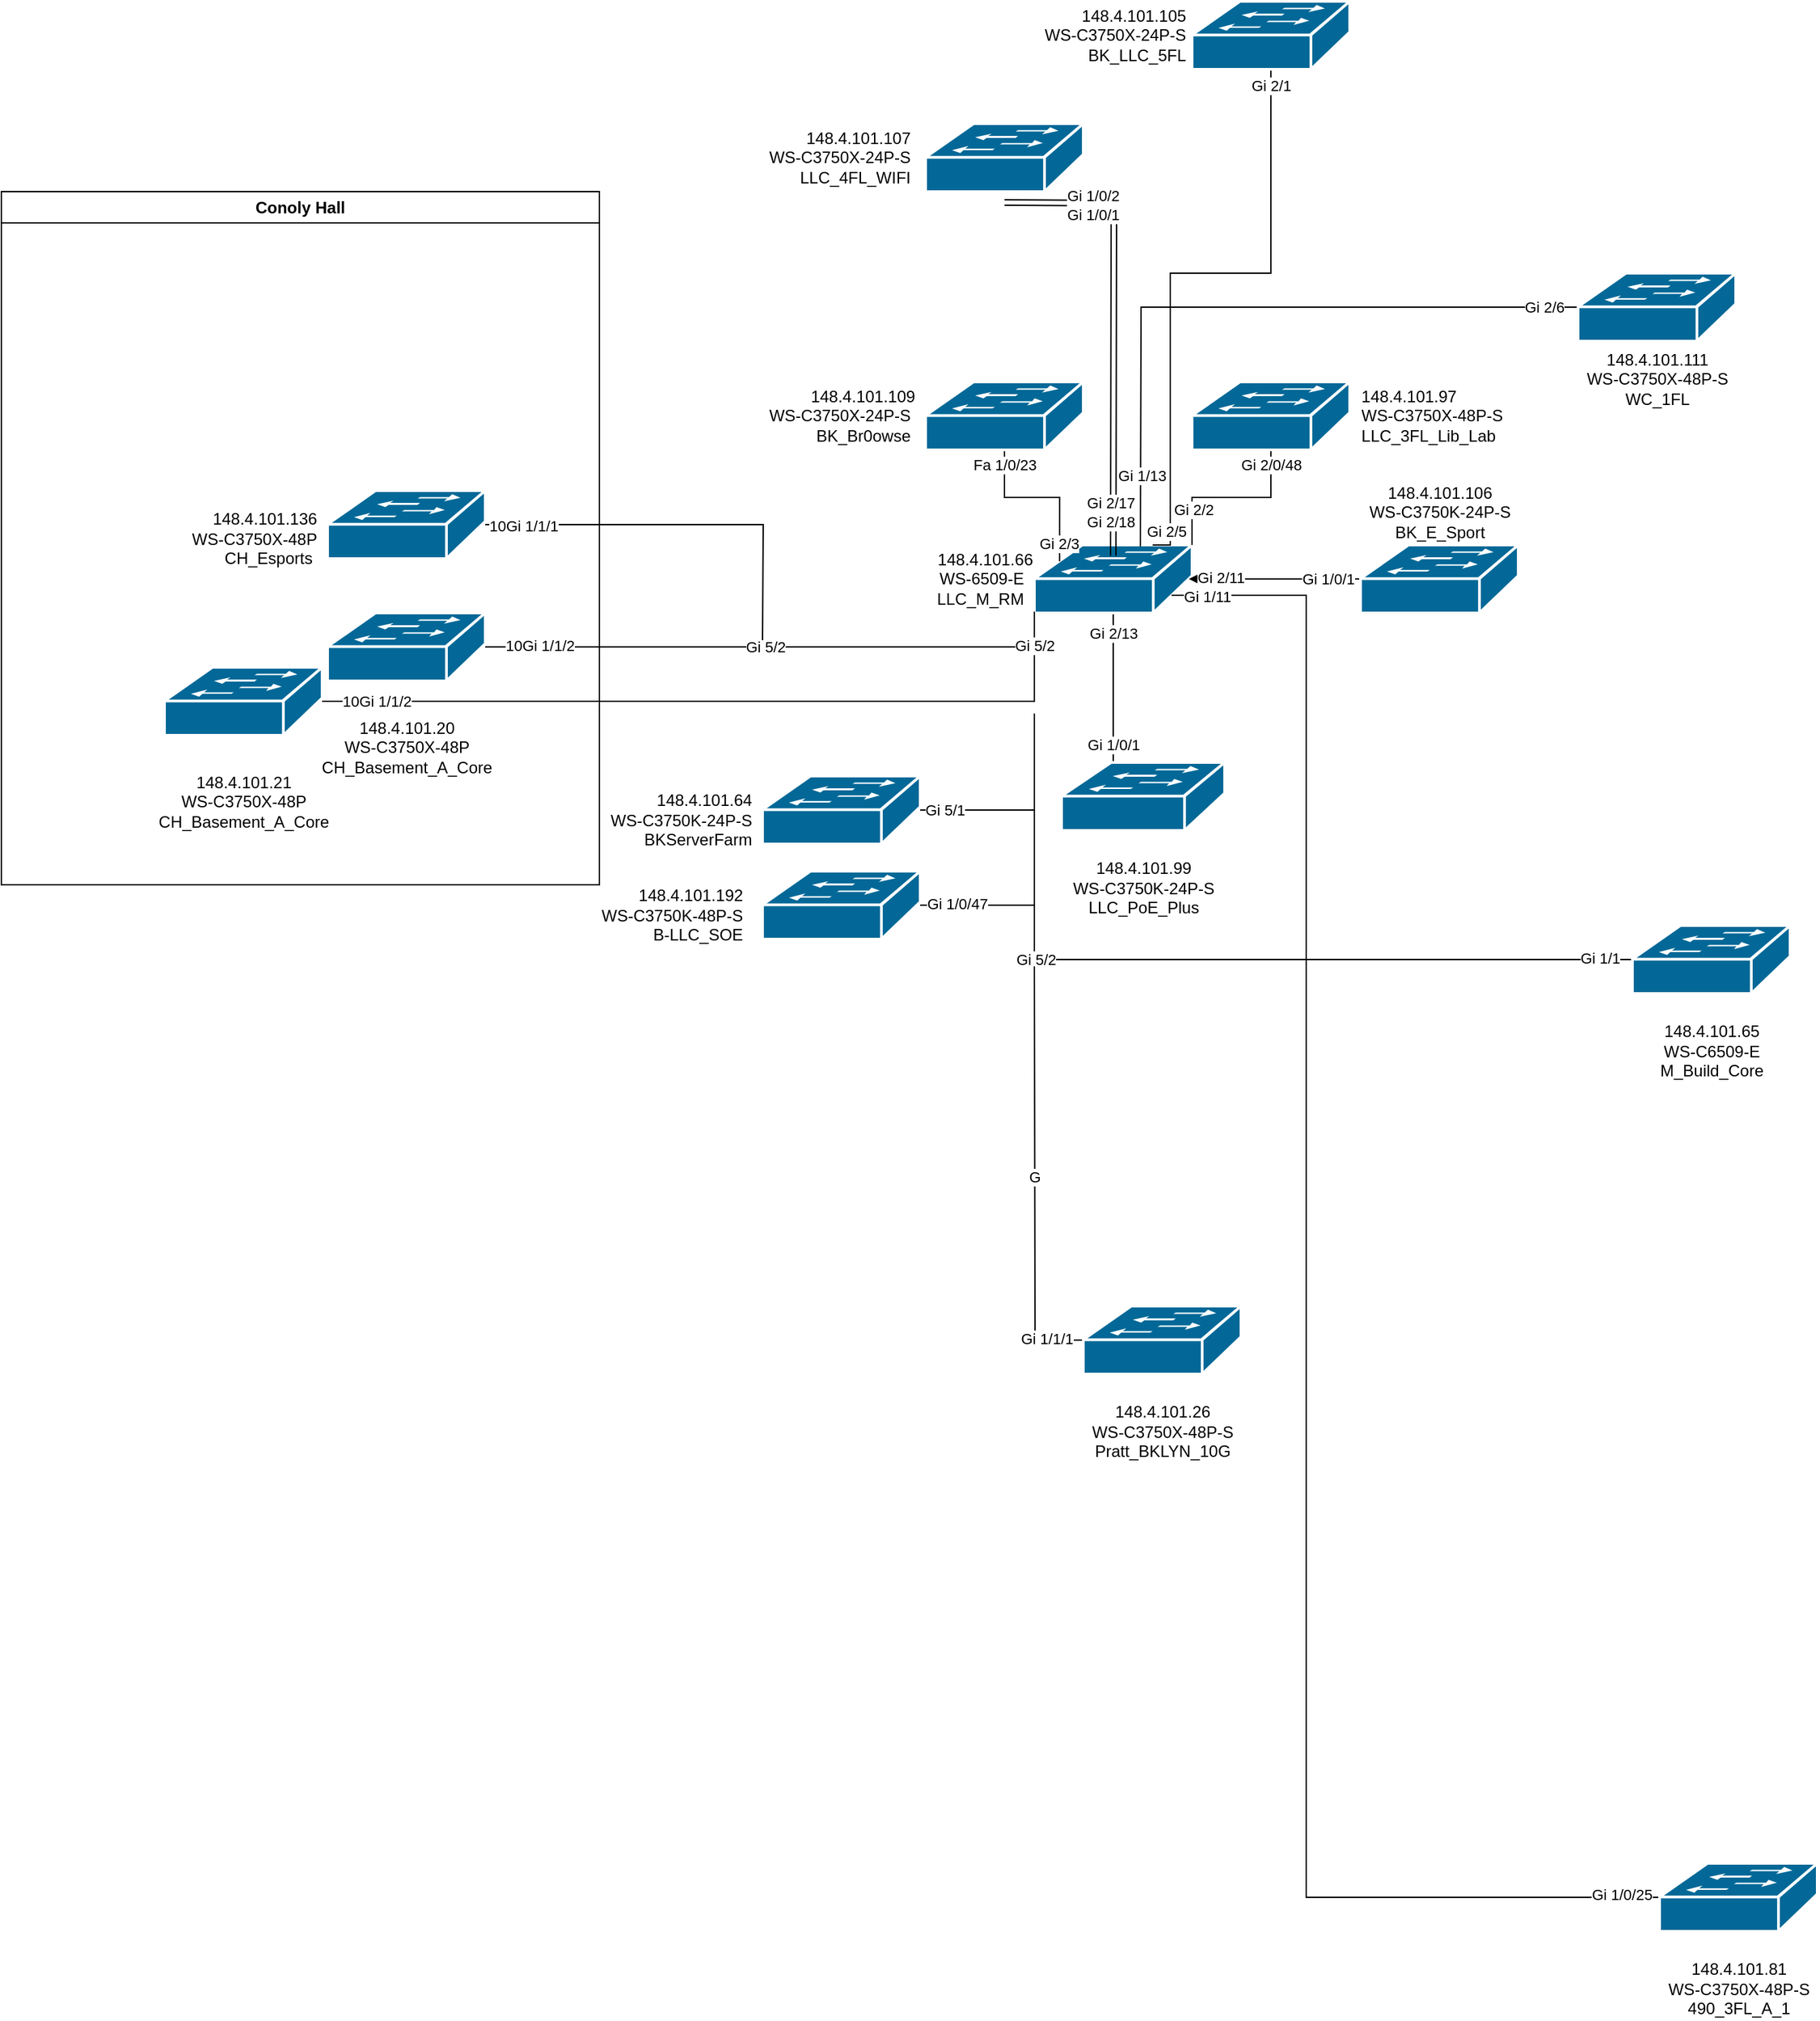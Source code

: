 <mxfile version="20.6.0" type="github">
  <diagram id="_D2GM5yeNmXsg2AjUnIa" name="Page-1">
    <mxGraphModel dx="1487" dy="1554" grid="1" gridSize="10" guides="1" tooltips="1" connect="1" arrows="1" fold="1" page="1" pageScale="1" pageWidth="850" pageHeight="1100" math="0" shadow="0">
      <root>
        <mxCell id="0" />
        <mxCell id="1" parent="0" />
        <mxCell id="6s0p3I9b8KLNKxU6c0i5-51" value="" style="edgeStyle=orthogonalEdgeStyle;rounded=0;orthogonalLoop=1;jettySize=auto;html=1;endArrow=none;endFill=0;" parent="1" source="6s0p3I9b8KLNKxU6c0i5-1" target="6s0p3I9b8KLNKxU6c0i5-2" edge="1">
          <mxGeometry relative="1" as="geometry">
            <Array as="points">
              <mxPoint x="378" y="270" />
              <mxPoint x="378" y="270" />
            </Array>
          </mxGeometry>
        </mxCell>
        <mxCell id="6s0p3I9b8KLNKxU6c0i5-56" value="Gi 1/0/1" style="edgeLabel;html=1;align=center;verticalAlign=middle;resizable=0;points=[];" parent="6s0p3I9b8KLNKxU6c0i5-51" vertex="1" connectable="0">
          <mxGeometry x="-0.752" relative="1" as="geometry">
            <mxPoint as="offset" />
          </mxGeometry>
        </mxCell>
        <mxCell id="6s0p3I9b8KLNKxU6c0i5-57" value="Gi 2/13" style="edgeLabel;html=1;align=center;verticalAlign=middle;resizable=0;points=[];" parent="6s0p3I9b8KLNKxU6c0i5-51" vertex="1" connectable="0">
          <mxGeometry x="0.724" relative="1" as="geometry">
            <mxPoint as="offset" />
          </mxGeometry>
        </mxCell>
        <mxCell id="6s0p3I9b8KLNKxU6c0i5-1" value="&lt;table style=&quot;border-collapse:&lt;br/&gt; collapse;width:124pt&quot; width=&quot;165&quot; cellspacing=&quot;0&quot; cellpadding=&quot;0&quot; border=&quot;0&quot;&gt;&lt;tbody&gt;&lt;tr style=&quot;height:15.75pt&quot; height=&quot;21&quot;&gt;&lt;br/&gt;  &lt;td style=&quot;height:15.75pt;width:124pt&quot; width=&quot;165&quot; class=&quot;xl66&quot; height=&quot;21&quot;&gt;148.4.101.99&lt;br&gt;WS-C3750K-24P-S&lt;br&gt;LLC_PoE_Plus&lt;/td&gt;&lt;/tr&gt;&lt;/tbody&gt;&lt;/table&gt;" style="shape=mxgraph.cisco.switches.workgroup_switch;sketch=0;html=1;pointerEvents=1;dashed=0;fillColor=#036897;strokeColor=#ffffff;strokeWidth=2;verticalLabelPosition=bottom;verticalAlign=top;align=center;outlineConnect=0;" parent="1" vertex="1">
          <mxGeometry x="340" y="310" width="120" height="50" as="geometry" />
        </mxCell>
        <object label="148.4.101.66&lt;br&gt;WS-6509-E&amp;nbsp;&amp;nbsp;&lt;br&gt;LLC_M_RM&amp;nbsp;&amp;nbsp;" id="6s0p3I9b8KLNKxU6c0i5-2">
          <mxCell style="shape=mxgraph.cisco.switches.workgroup_switch;sketch=0;html=1;pointerEvents=1;dashed=0;fillColor=#036897;strokeColor=#ffffff;strokeWidth=2;verticalLabelPosition=middle;verticalAlign=middle;align=right;outlineConnect=0;labelPosition=left;points=[[0,0.5,0,0,0],[0,0.98,0,0,0],[0.16,0.24,0,0,0],[0.25,0,0,0,0],[0.33,0,0,0,0],[0.5,0,0,0,0],[0.5,0.98,0,0,0],[0.67,0,0,0,0],[0.75,0,0,0,0],[0.87,0.74,0,0,0],[0.98,0.5,0,0,0],[1,0,0,0,0]];" parent="1" vertex="1">
            <mxGeometry x="320" y="150" width="116" height="50" as="geometry" />
          </mxCell>
        </object>
        <mxCell id="6s0p3I9b8KLNKxU6c0i5-71" style="edgeStyle=orthogonalEdgeStyle;rounded=0;orthogonalLoop=1;jettySize=auto;html=1;" parent="1" source="6s0p3I9b8KLNKxU6c0i5-24" edge="1">
          <mxGeometry relative="1" as="geometry">
            <mxPoint x="320" y="230" as="targetPoint" />
            <Array as="points">
              <mxPoint x="320" y="225" />
            </Array>
          </mxGeometry>
        </mxCell>
        <mxCell id="6s0p3I9b8KLNKxU6c0i5-72" value="10Gi 1/1/2" style="edgeLabel;html=1;align=center;verticalAlign=middle;resizable=0;points=[];" parent="6s0p3I9b8KLNKxU6c0i5-71" vertex="1" connectable="0">
          <mxGeometry x="-0.875" y="1" relative="1" as="geometry">
            <mxPoint x="14" as="offset" />
          </mxGeometry>
        </mxCell>
        <mxCell id="iD0rY3E5EVlvnI-12X9--8" value="Gi 5/2" style="edgeLabel;html=1;align=center;verticalAlign=middle;resizable=0;points=[];" vertex="1" connectable="0" parent="6s0p3I9b8KLNKxU6c0i5-71">
          <mxGeometry x="0.004" relative="1" as="geometry">
            <mxPoint as="offset" />
          </mxGeometry>
        </mxCell>
        <object label="&lt;table width=&quot;165&quot; cellspacing=&quot;0&quot; cellpadding=&quot;0&quot; border=&quot;0&quot;&gt;&lt;tbody&gt;&lt;tr style=&quot;height:15.75pt&quot; height=&quot;21&quot;&gt;&lt;td style=&quot;height:15.75pt;width:124pt&quot; width=&quot;165&quot; class=&quot;xl66&quot; height=&quot;21&quot;&gt;&lt;/td&gt;&lt;/tr&gt;&lt;/tbody&gt;&lt;/table&gt;148.4.101.20&lt;br&gt;WS-C3750X-48P&lt;br&gt;CH_Basement_A_Core" id="6s0p3I9b8KLNKxU6c0i5-24">
          <mxCell style="shape=mxgraph.cisco.switches.workgroup_switch;sketch=0;html=1;pointerEvents=1;dashed=0;fillColor=#036897;strokeColor=#ffffff;strokeWidth=2;verticalLabelPosition=bottom;verticalAlign=top;align=center;outlineConnect=0;" parent="1" vertex="1">
            <mxGeometry x="-200" y="200" width="116" height="50" as="geometry" />
          </mxCell>
        </object>
        <mxCell id="6s0p3I9b8KLNKxU6c0i5-74" style="edgeStyle=orthogonalEdgeStyle;rounded=0;orthogonalLoop=1;jettySize=auto;html=1;entryX=0.98;entryY=0.5;entryDx=0;entryDy=0;entryPerimeter=0;" parent="1" source="6s0p3I9b8KLNKxU6c0i5-25" target="6s0p3I9b8KLNKxU6c0i5-2" edge="1">
          <mxGeometry relative="1" as="geometry" />
        </mxCell>
        <mxCell id="6s0p3I9b8KLNKxU6c0i5-75" value="Gi 1/0/1" style="edgeLabel;html=1;align=center;verticalAlign=middle;resizable=0;points=[];" parent="6s0p3I9b8KLNKxU6c0i5-74" vertex="1" connectable="0">
          <mxGeometry x="-0.36" relative="1" as="geometry">
            <mxPoint x="16" as="offset" />
          </mxGeometry>
        </mxCell>
        <mxCell id="6s0p3I9b8KLNKxU6c0i5-76" value="Gi 2/11" style="edgeLabel;html=1;align=center;verticalAlign=middle;resizable=0;points=[];" parent="6s0p3I9b8KLNKxU6c0i5-74" vertex="1" connectable="0">
          <mxGeometry x="0.7" y="-1" relative="1" as="geometry">
            <mxPoint x="4" as="offset" />
          </mxGeometry>
        </mxCell>
        <object label="&lt;br&gt;148.4.101.106&lt;br&gt;WS-C3750K-24P-S&lt;br&gt;BK_E_Sport" id="6s0p3I9b8KLNKxU6c0i5-25">
          <mxCell style="shape=mxgraph.cisco.switches.workgroup_switch;sketch=0;html=1;pointerEvents=1;dashed=0;fillColor=#036897;strokeColor=#ffffff;strokeWidth=2;verticalLabelPosition=top;verticalAlign=bottom;align=center;outlineConnect=0;labelPosition=center;" parent="1" vertex="1">
            <mxGeometry x="560" y="150" width="116" height="50" as="geometry" />
          </mxCell>
        </object>
        <mxCell id="6s0p3I9b8KLNKxU6c0i5-59" style="edgeStyle=orthogonalEdgeStyle;rounded=0;orthogonalLoop=1;jettySize=auto;html=1;entryX=0;entryY=0.98;entryDx=0;entryDy=0;entryPerimeter=0;endArrow=none;endFill=0;" parent="1" source="6s0p3I9b8KLNKxU6c0i5-28" target="6s0p3I9b8KLNKxU6c0i5-2" edge="1">
          <mxGeometry relative="1" as="geometry">
            <Array as="points">
              <mxPoint x="320" y="265" />
            </Array>
          </mxGeometry>
        </mxCell>
        <mxCell id="6s0p3I9b8KLNKxU6c0i5-60" value="Gi 5/2" style="edgeLabel;html=1;align=center;verticalAlign=middle;resizable=0;points=[];" parent="6s0p3I9b8KLNKxU6c0i5-59" vertex="1" connectable="0">
          <mxGeometry x="0.915" relative="1" as="geometry">
            <mxPoint as="offset" />
          </mxGeometry>
        </mxCell>
        <mxCell id="6s0p3I9b8KLNKxU6c0i5-61" value="10Gi 1/1/2" style="edgeLabel;html=1;align=center;verticalAlign=middle;resizable=0;points=[];" parent="6s0p3I9b8KLNKxU6c0i5-59" vertex="1" connectable="0">
          <mxGeometry x="-0.89" relative="1" as="geometry">
            <mxPoint x="7" as="offset" />
          </mxGeometry>
        </mxCell>
        <object label="&lt;table width=&quot;165&quot; cellspacing=&quot;0&quot; cellpadding=&quot;0&quot; border=&quot;0&quot;&gt;&lt;tbody&gt;&lt;tr style=&quot;height:15.75pt&quot; height=&quot;21&quot;&gt;&lt;td style=&quot;height:15.75pt;width:124pt&quot; width=&quot;165&quot; class=&quot;xl66&quot; height=&quot;21&quot;&gt;&lt;/td&gt;&lt;/tr&gt;&lt;/tbody&gt;&lt;/table&gt;148.4.101.21&lt;br&gt;WS-C3750X-48P&lt;br&gt;CH_Basement_A_Core" id="6s0p3I9b8KLNKxU6c0i5-28">
          <mxCell style="shape=mxgraph.cisco.switches.workgroup_switch;sketch=0;html=1;pointerEvents=1;dashed=0;fillColor=#036897;strokeColor=#ffffff;strokeWidth=2;verticalLabelPosition=bottom;verticalAlign=top;align=center;outlineConnect=0;" parent="1" vertex="1">
            <mxGeometry x="-320" y="240" width="116" height="50" as="geometry" />
          </mxCell>
        </object>
        <mxCell id="6s0p3I9b8KLNKxU6c0i5-37" style="edgeStyle=orthogonalEdgeStyle;rounded=0;orthogonalLoop=1;jettySize=auto;html=1;entryX=0.5;entryY=0;entryDx=0;entryDy=0;entryPerimeter=0;exitX=0;exitY=0.5;exitDx=0;exitDy=0;exitPerimeter=0;endArrow=none;endFill=0;" parent="1" source="6s0p3I9b8KLNKxU6c0i5-36" edge="1">
          <mxGeometry relative="1" as="geometry">
            <mxPoint x="700" y="-23.966" as="sourcePoint" />
            <mxPoint x="398" y="151" as="targetPoint" />
          </mxGeometry>
        </mxCell>
        <mxCell id="6s0p3I9b8KLNKxU6c0i5-40" value="Gi 2/6" style="edgeLabel;html=1;align=center;verticalAlign=middle;resizable=0;points=[];" parent="6s0p3I9b8KLNKxU6c0i5-37" vertex="1" connectable="0">
          <mxGeometry x="-0.733" relative="1" as="geometry">
            <mxPoint x="41" as="offset" />
          </mxGeometry>
        </mxCell>
        <mxCell id="6s0p3I9b8KLNKxU6c0i5-53" value="Gi 1/13" style="edgeLabel;html=1;align=center;verticalAlign=middle;resizable=0;points=[];" parent="6s0p3I9b8KLNKxU6c0i5-37" vertex="1" connectable="0">
          <mxGeometry x="0.897" relative="1" as="geometry">
            <mxPoint x="1" y="-27" as="offset" />
          </mxGeometry>
        </mxCell>
        <object label="148.4.101.111&lt;br&gt;WS-C3750X-48P-S&lt;br&gt;WC_1FL" id="6s0p3I9b8KLNKxU6c0i5-36">
          <mxCell style="shape=mxgraph.cisco.switches.workgroup_switch;sketch=0;html=1;pointerEvents=1;dashed=0;fillColor=#036897;strokeColor=#ffffff;strokeWidth=2;verticalLabelPosition=bottom;verticalAlign=top;align=center;outlineConnect=0;" parent="1" vertex="1">
            <mxGeometry x="720" y="-50" width="116" height="50" as="geometry" />
          </mxCell>
        </object>
        <mxCell id="iD0rY3E5EVlvnI-12X9--6" style="edgeStyle=orthogonalEdgeStyle;rounded=0;orthogonalLoop=1;jettySize=auto;html=1;endArrow=none;endFill=0;" edge="1" parent="1" source="6s0p3I9b8KLNKxU6c0i5-42">
          <mxGeometry relative="1" as="geometry">
            <mxPoint x="120" y="220" as="targetPoint" />
          </mxGeometry>
        </mxCell>
        <mxCell id="iD0rY3E5EVlvnI-12X9--7" value="10Gi 1/1/1" style="edgeLabel;html=1;align=center;verticalAlign=middle;resizable=0;points=[];" vertex="1" connectable="0" parent="iD0rY3E5EVlvnI-12X9--6">
          <mxGeometry x="-0.654" y="-1" relative="1" as="geometry">
            <mxPoint x="-22" as="offset" />
          </mxGeometry>
        </mxCell>
        <object label="&lt;table width=&quot;165&quot; cellspacing=&quot;0&quot; cellpadding=&quot;0&quot; border=&quot;0&quot;&gt;&lt;tbody&gt;&lt;tr style=&quot;height:15.75pt&quot; height=&quot;21&quot;&gt;&lt;td style=&quot;height:15.75pt;width:124pt&quot; width=&quot;165&quot; class=&quot;xl66&quot; height=&quot;21&quot;&gt;&lt;/td&gt;&lt;/tr&gt;&lt;/tbody&gt;&lt;/table&gt;148.4.101.136&amp;nbsp;&amp;nbsp;&lt;br&gt;WS-C3750X-48P&amp;nbsp;&amp;nbsp;&lt;br&gt;CH_Esports&amp;nbsp; &amp;nbsp;" id="6s0p3I9b8KLNKxU6c0i5-42">
          <mxCell style="shape=mxgraph.cisco.switches.workgroup_switch;sketch=0;html=1;pointerEvents=1;dashed=0;fillColor=#036897;strokeColor=#ffffff;strokeWidth=2;verticalLabelPosition=middle;verticalAlign=middle;align=right;outlineConnect=0;labelPosition=left;" parent="1" vertex="1">
            <mxGeometry x="-200" y="110" width="116" height="50" as="geometry" />
          </mxCell>
        </object>
        <mxCell id="6s0p3I9b8KLNKxU6c0i5-78" value="" style="edgeStyle=orthogonalEdgeStyle;rounded=0;orthogonalLoop=1;jettySize=auto;html=1;shape=link;" parent="1" edge="1">
          <mxGeometry relative="1" as="geometry">
            <mxPoint x="298.034" y="-102.0" as="sourcePoint" />
            <mxPoint x="378.034" y="158.0" as="targetPoint" />
          </mxGeometry>
        </mxCell>
        <mxCell id="6s0p3I9b8KLNKxU6c0i5-79" value="Gi 1/0/2&lt;br&gt;Gi 1/0/1" style="edgeLabel;html=1;align=center;verticalAlign=middle;resizable=0;points=[];" parent="6s0p3I9b8KLNKxU6c0i5-78" vertex="1" connectable="0">
          <mxGeometry x="-0.619" y="-1" relative="1" as="geometry">
            <mxPoint as="offset" />
          </mxGeometry>
        </mxCell>
        <mxCell id="6s0p3I9b8KLNKxU6c0i5-80" value="Gi 2/17&lt;br&gt;Gi 2/18" style="edgeLabel;html=1;align=center;verticalAlign=middle;resizable=0;points=[];" parent="6s0p3I9b8KLNKxU6c0i5-78" vertex="1" connectable="0">
          <mxGeometry x="0.646" y="-1" relative="1" as="geometry">
            <mxPoint x="-1" y="28" as="offset" />
          </mxGeometry>
        </mxCell>
        <object label="&lt;div style=&quot;&quot;&gt;&lt;span data-darkreader-inline-color=&quot;&quot; data-darkreader-inline-bgcolor=&quot;&quot; style=&quot;background-color: initial; color: rgb(0, 0, 0); --darkreader-inline-bgcolor: initial; --darkreader-inline-color:#e8e6e3;&quot;&gt;148.4.101.107&amp;nbsp; &amp;nbsp;&lt;/span&gt;&lt;/div&gt;WS-C3750X-24P-S&amp;nbsp; &amp;nbsp;&lt;br&gt;LLC_4FL_WIFI&amp;nbsp; &amp;nbsp;" id="6s0p3I9b8KLNKxU6c0i5-77">
          <mxCell style="shape=mxgraph.cisco.switches.workgroup_switch;sketch=0;html=1;pointerEvents=1;dashed=0;fillColor=#036897;strokeColor=#ffffff;strokeWidth=2;verticalLabelPosition=middle;verticalAlign=middle;align=right;outlineConnect=0;labelPosition=left;" parent="1" vertex="1">
            <mxGeometry x="240" y="-160" width="116" height="50" as="geometry" />
          </mxCell>
        </object>
        <mxCell id="6s0p3I9b8KLNKxU6c0i5-91" value="" style="edgeStyle=orthogonalEdgeStyle;rounded=0;orthogonalLoop=1;jettySize=auto;html=1;endArrow=none;endFill=0;" parent="1" source="6s0p3I9b8KLNKxU6c0i5-82" target="6s0p3I9b8KLNKxU6c0i5-90" edge="1">
          <mxGeometry relative="1" as="geometry" />
        </mxCell>
        <mxCell id="6s0p3I9b8KLNKxU6c0i5-92" value="Gi 1/1" style="edgeLabel;html=1;align=center;verticalAlign=middle;resizable=0;points=[];" parent="6s0p3I9b8KLNKxU6c0i5-91" vertex="1" connectable="0">
          <mxGeometry x="-0.922" y="-1" relative="1" as="geometry">
            <mxPoint as="offset" />
          </mxGeometry>
        </mxCell>
        <mxCell id="iD0rY3E5EVlvnI-12X9--34" value="Gi 5/2" style="edgeLabel;html=1;align=center;verticalAlign=middle;resizable=0;points=[];" vertex="1" connectable="0" parent="6s0p3I9b8KLNKxU6c0i5-91">
          <mxGeometry x="0.393" relative="1" as="geometry">
            <mxPoint x="-4" as="offset" />
          </mxGeometry>
        </mxCell>
        <object label="&lt;br&gt;148.4.101.65&lt;br&gt;WS-C6509-E&lt;br&gt;M_Build_Core" id="6s0p3I9b8KLNKxU6c0i5-82">
          <mxCell style="shape=mxgraph.cisco.switches.workgroup_switch;sketch=0;html=1;pointerEvents=1;dashed=0;fillColor=#036897;strokeColor=#ffffff;strokeWidth=2;verticalLabelPosition=bottom;verticalAlign=top;align=center;outlineConnect=0;" parent="1" vertex="1">
            <mxGeometry x="760" y="430" width="116" height="50" as="geometry" />
          </mxCell>
        </object>
        <mxCell id="6s0p3I9b8KLNKxU6c0i5-90" value="" style="shape=waypoint;sketch=0;size=6;pointerEvents=1;points=[];fillColor=#036897;resizable=0;rotatable=0;perimeter=centerPerimeter;snapToPoint=1;verticalAlign=top;strokeColor=#ffffff;dashed=0;strokeWidth=2;" parent="1" vertex="1">
          <mxGeometry x="300" y="250" width="40" height="40" as="geometry" />
        </mxCell>
        <mxCell id="iD0rY3E5EVlvnI-12X9--13" style="edgeStyle=orthogonalEdgeStyle;rounded=0;orthogonalLoop=1;jettySize=auto;html=1;endArrow=none;endFill=0;" edge="1" parent="1" source="6s0p3I9b8KLNKxU6c0i5-93">
          <mxGeometry relative="1" as="geometry">
            <mxPoint x="320" y="345" as="targetPoint" />
          </mxGeometry>
        </mxCell>
        <mxCell id="iD0rY3E5EVlvnI-12X9--14" value="Gi 5/1" style="edgeLabel;html=1;align=center;verticalAlign=middle;resizable=0;points=[];" vertex="1" connectable="0" parent="iD0rY3E5EVlvnI-12X9--13">
          <mxGeometry x="-0.731" relative="1" as="geometry">
            <mxPoint x="6" as="offset" />
          </mxGeometry>
        </mxCell>
        <object label="&lt;br&gt;148.4.101.64&amp;nbsp;&amp;nbsp;&lt;br&gt;WS-C3750K-24P-S&amp;nbsp;&amp;nbsp;&lt;br&gt;BKServerFarm&amp;nbsp;&amp;nbsp;" id="6s0p3I9b8KLNKxU6c0i5-93">
          <mxCell style="shape=mxgraph.cisco.switches.workgroup_switch;sketch=0;html=1;pointerEvents=1;dashed=0;fillColor=#036897;strokeColor=#ffffff;strokeWidth=2;verticalLabelPosition=middle;verticalAlign=middle;align=right;outlineConnect=0;labelPosition=left;" parent="1" vertex="1">
            <mxGeometry x="120" y="320" width="116" height="50" as="geometry" />
          </mxCell>
        </object>
        <mxCell id="iD0rY3E5EVlvnI-12X9--11" value="Conoly Hall" style="swimlane;whiteSpace=wrap;html=1;labelBackgroundColor=#ffffff;" vertex="1" parent="1">
          <mxGeometry x="-440" y="-110" width="440" height="510" as="geometry" />
        </mxCell>
        <mxCell id="iD0rY3E5EVlvnI-12X9--16" style="edgeStyle=orthogonalEdgeStyle;rounded=0;orthogonalLoop=1;jettySize=auto;html=1;entryX=0.16;entryY=0.24;entryDx=0;entryDy=0;entryPerimeter=0;endArrow=none;endFill=0;" edge="1" parent="1" source="iD0rY3E5EVlvnI-12X9--15" target="6s0p3I9b8KLNKxU6c0i5-2">
          <mxGeometry relative="1" as="geometry" />
        </mxCell>
        <mxCell id="iD0rY3E5EVlvnI-12X9--17" value="Fa 1/0/23" style="edgeLabel;html=1;align=center;verticalAlign=middle;resizable=0;points=[];" vertex="1" connectable="0" parent="iD0rY3E5EVlvnI-12X9--16">
          <mxGeometry x="-0.575" relative="1" as="geometry">
            <mxPoint y="-15" as="offset" />
          </mxGeometry>
        </mxCell>
        <mxCell id="iD0rY3E5EVlvnI-12X9--18" value="Gi 2/3" style="edgeLabel;html=1;align=center;verticalAlign=middle;resizable=0;points=[];" vertex="1" connectable="0" parent="iD0rY3E5EVlvnI-12X9--16">
          <mxGeometry x="0.721" y="-1" relative="1" as="geometry">
            <mxPoint y="4" as="offset" />
          </mxGeometry>
        </mxCell>
        <object label="&lt;div style=&quot;&quot;&gt;&lt;span data-darkreader-inline-color=&quot;&quot; data-darkreader-inline-bgcolor=&quot;&quot; style=&quot;background-color: initial; color: rgb(0, 0, 0); --darkreader-inline-bgcolor: initial; --darkreader-inline-color:#e8e6e3;&quot;&gt;148.4.101.109&amp;nbsp;&amp;nbsp;&lt;/span&gt;&lt;/div&gt;WS-C3750X-24P-S&amp;nbsp; &amp;nbsp;&lt;br&gt;BK_Br0owse&amp;nbsp; &amp;nbsp;" id="iD0rY3E5EVlvnI-12X9--15">
          <mxCell style="shape=mxgraph.cisco.switches.workgroup_switch;sketch=0;html=1;pointerEvents=1;dashed=0;fillColor=#036897;strokeColor=#ffffff;strokeWidth=2;verticalLabelPosition=middle;verticalAlign=middle;align=right;outlineConnect=0;labelPosition=left;" vertex="1" parent="1">
            <mxGeometry x="240" y="30" width="116" height="50" as="geometry" />
          </mxCell>
        </object>
        <mxCell id="iD0rY3E5EVlvnI-12X9--21" style="edgeStyle=orthogonalEdgeStyle;rounded=0;orthogonalLoop=1;jettySize=auto;html=1;entryX=1;entryY=0;entryDx=0;entryDy=0;entryPerimeter=0;endArrow=none;endFill=0;" edge="1" parent="1" source="iD0rY3E5EVlvnI-12X9--20" target="6s0p3I9b8KLNKxU6c0i5-2">
          <mxGeometry relative="1" as="geometry" />
        </mxCell>
        <mxCell id="iD0rY3E5EVlvnI-12X9--22" value="Gi 2/2" style="edgeLabel;html=1;align=center;verticalAlign=middle;resizable=0;points=[];" vertex="1" connectable="0" parent="iD0rY3E5EVlvnI-12X9--21">
          <mxGeometry x="0.515" y="1" relative="1" as="geometry">
            <mxPoint y="5" as="offset" />
          </mxGeometry>
        </mxCell>
        <mxCell id="iD0rY3E5EVlvnI-12X9--23" value="Gi 2/0/48" style="edgeLabel;html=1;align=center;verticalAlign=middle;resizable=0;points=[];" vertex="1" connectable="0" parent="iD0rY3E5EVlvnI-12X9--21">
          <mxGeometry x="-0.835" relative="1" as="geometry">
            <mxPoint as="offset" />
          </mxGeometry>
        </mxCell>
        <object label="&lt;div style=&quot;&quot;&gt;&lt;span data-darkreader-inline-color=&quot;&quot; data-darkreader-inline-bgcolor=&quot;&quot; style=&quot;background-color: initial; color: rgb(0, 0, 0); --darkreader-inline-bgcolor: initial; --darkreader-inline-color:#e8e6e3;&quot;&gt;&amp;nbsp; 148.4.101.97&amp;nbsp;&amp;nbsp;&lt;/span&gt;&lt;/div&gt;&amp;nbsp; WS-C3750X-48P-S&amp;nbsp; &amp;nbsp;&lt;br&gt;&amp;nbsp; LLC_3FL_Lib_Lab&amp;nbsp; &amp;nbsp;" id="iD0rY3E5EVlvnI-12X9--20">
          <mxCell style="shape=mxgraph.cisco.switches.workgroup_switch;sketch=0;html=1;pointerEvents=1;dashed=0;fillColor=#036897;strokeColor=#ffffff;strokeWidth=2;verticalLabelPosition=middle;verticalAlign=middle;align=left;outlineConnect=0;labelPosition=right;" vertex="1" parent="1">
            <mxGeometry x="436" y="30" width="116" height="50" as="geometry" />
          </mxCell>
        </object>
        <mxCell id="iD0rY3E5EVlvnI-12X9--26" style="edgeStyle=orthogonalEdgeStyle;rounded=0;orthogonalLoop=1;jettySize=auto;html=1;endArrow=none;endFill=0;" edge="1" parent="1" source="iD0rY3E5EVlvnI-12X9--24">
          <mxGeometry relative="1" as="geometry">
            <mxPoint x="320" y="415" as="targetPoint" />
          </mxGeometry>
        </mxCell>
        <mxCell id="iD0rY3E5EVlvnI-12X9--27" value="Gi 1/0/47" style="edgeLabel;html=1;align=center;verticalAlign=middle;resizable=0;points=[];" vertex="1" connectable="0" parent="iD0rY3E5EVlvnI-12X9--26">
          <mxGeometry x="-0.709" y="1" relative="1" as="geometry">
            <mxPoint x="14" as="offset" />
          </mxGeometry>
        </mxCell>
        <object label="&lt;br&gt;148.4.101.192&amp;nbsp; &amp;nbsp;&amp;nbsp;&lt;br&gt;WS-C3750K-48P-S&amp;nbsp; &amp;nbsp;&amp;nbsp;&lt;br&gt;B-LLC_SOE&amp;nbsp; &amp;nbsp;&amp;nbsp;" id="iD0rY3E5EVlvnI-12X9--24">
          <mxCell style="shape=mxgraph.cisco.switches.workgroup_switch;sketch=0;html=1;pointerEvents=1;dashed=0;fillColor=#036897;strokeColor=#ffffff;strokeWidth=2;verticalLabelPosition=middle;verticalAlign=middle;align=right;outlineConnect=0;labelPosition=left;" vertex="1" parent="1">
            <mxGeometry x="120" y="390" width="116" height="50" as="geometry" />
          </mxCell>
        </object>
        <mxCell id="iD0rY3E5EVlvnI-12X9--33" value="G" style="edgeStyle=orthogonalEdgeStyle;rounded=0;orthogonalLoop=1;jettySize=auto;html=1;endArrow=none;endFill=0;" edge="1" parent="1" source="iD0rY3E5EVlvnI-12X9--29">
          <mxGeometry relative="1" as="geometry">
            <mxPoint x="320" y="460" as="targetPoint" />
          </mxGeometry>
        </mxCell>
        <mxCell id="iD0rY3E5EVlvnI-12X9--35" value="Gi 1/1/1" style="edgeLabel;html=1;align=center;verticalAlign=middle;resizable=0;points=[];" vertex="1" connectable="0" parent="iD0rY3E5EVlvnI-12X9--33">
          <mxGeometry x="-0.823" y="-1" relative="1" as="geometry">
            <mxPoint as="offset" />
          </mxGeometry>
        </mxCell>
        <object label="&lt;br&gt;148.4.101.26&lt;br&gt;WS-C3750X-48P-S&lt;br&gt;Pratt_BKLYN_10G" id="iD0rY3E5EVlvnI-12X9--29">
          <mxCell style="shape=mxgraph.cisco.switches.workgroup_switch;sketch=0;html=1;pointerEvents=1;dashed=0;fillColor=#036897;strokeColor=#ffffff;strokeWidth=2;verticalLabelPosition=bottom;verticalAlign=top;align=center;outlineConnect=0;" vertex="1" parent="1">
            <mxGeometry x="356" y="710" width="116" height="50" as="geometry" />
          </mxCell>
        </object>
        <mxCell id="iD0rY3E5EVlvnI-12X9--40" style="edgeStyle=orthogonalEdgeStyle;rounded=0;orthogonalLoop=1;jettySize=auto;html=1;endArrow=none;endFill=0;entryX=0.87;entryY=0.74;entryDx=0;entryDy=0;entryPerimeter=0;" edge="1" parent="1" source="iD0rY3E5EVlvnI-12X9--36" target="6s0p3I9b8KLNKxU6c0i5-2">
          <mxGeometry relative="1" as="geometry">
            <mxPoint x="480.059" y="225" as="targetPoint" />
            <Array as="points">
              <mxPoint x="520" y="1145" />
              <mxPoint x="520" y="187" />
            </Array>
          </mxGeometry>
        </mxCell>
        <mxCell id="iD0rY3E5EVlvnI-12X9--41" value="Gi 1/11" style="edgeLabel;html=1;align=center;verticalAlign=middle;resizable=0;points=[];" vertex="1" connectable="0" parent="iD0rY3E5EVlvnI-12X9--40">
          <mxGeometry x="0.968" y="1" relative="1" as="geometry">
            <mxPoint x="5" as="offset" />
          </mxGeometry>
        </mxCell>
        <mxCell id="iD0rY3E5EVlvnI-12X9--42" value="Gi 1/0/25" style="edgeLabel;html=1;align=center;verticalAlign=middle;resizable=0;points=[];" vertex="1" connectable="0" parent="iD0rY3E5EVlvnI-12X9--40">
          <mxGeometry x="-0.967" y="-2" relative="1" as="geometry">
            <mxPoint x="-7" as="offset" />
          </mxGeometry>
        </mxCell>
        <object label="&lt;br&gt;148.4.101.81&lt;br&gt;WS-C3750X-48P-S&lt;br&gt;490_3FL_A_1" id="iD0rY3E5EVlvnI-12X9--36">
          <mxCell style="shape=mxgraph.cisco.switches.workgroup_switch;sketch=0;html=1;pointerEvents=1;dashed=0;fillColor=#036897;strokeColor=#ffffff;strokeWidth=2;verticalLabelPosition=bottom;verticalAlign=top;align=center;outlineConnect=0;" vertex="1" parent="1">
            <mxGeometry x="780" y="1120" width="116" height="50" as="geometry" />
          </mxCell>
        </object>
        <mxCell id="iD0rY3E5EVlvnI-12X9--51" style="edgeStyle=orthogonalEdgeStyle;rounded=0;orthogonalLoop=1;jettySize=auto;html=1;endArrow=none;endFill=0;entryX=0.75;entryY=0;entryDx=0;entryDy=0;entryPerimeter=0;" edge="1" parent="1" source="iD0rY3E5EVlvnI-12X9--43" target="6s0p3I9b8KLNKxU6c0i5-2">
          <mxGeometry relative="1" as="geometry">
            <mxPoint x="410" y="140" as="targetPoint" />
            <Array as="points">
              <mxPoint x="494" y="-50" />
              <mxPoint x="420" y="-50" />
              <mxPoint x="420" y="150" />
            </Array>
          </mxGeometry>
        </mxCell>
        <mxCell id="iD0rY3E5EVlvnI-12X9--52" value="Gi 2/5" style="edgeLabel;html=1;align=center;verticalAlign=middle;resizable=0;points=[];" vertex="1" connectable="0" parent="iD0rY3E5EVlvnI-12X9--51">
          <mxGeometry x="0.932" y="2" relative="1" as="geometry">
            <mxPoint x="-5" y="-8" as="offset" />
          </mxGeometry>
        </mxCell>
        <mxCell id="iD0rY3E5EVlvnI-12X9--53" value="Gi 2/1" style="edgeLabel;html=1;align=center;verticalAlign=middle;resizable=0;points=[];" vertex="1" connectable="0" parent="iD0rY3E5EVlvnI-12X9--51">
          <mxGeometry x="-0.862" relative="1" as="geometry">
            <mxPoint y="-18" as="offset" />
          </mxGeometry>
        </mxCell>
        <object label="&lt;div style=&quot;&quot;&gt;&lt;span data-darkreader-inline-color=&quot;&quot; data-darkreader-inline-bgcolor=&quot;&quot; style=&quot;background-color: initial; color: rgb(0, 0, 0); --darkreader-inline-bgcolor: initial; --darkreader-inline-color:#e8e6e3;&quot;&gt;148.4.101.105&amp;nbsp;&lt;/span&gt;&lt;/div&gt;WS-C3750X-24P-S&amp;nbsp;&lt;br&gt;BK_LLC_5FL&amp;nbsp;" id="iD0rY3E5EVlvnI-12X9--43">
          <mxCell style="shape=mxgraph.cisco.switches.workgroup_switch;sketch=0;html=1;pointerEvents=1;dashed=0;fillColor=#036897;strokeColor=#ffffff;strokeWidth=2;verticalLabelPosition=middle;verticalAlign=middle;align=right;outlineConnect=0;labelPosition=left;" vertex="1" parent="1">
            <mxGeometry x="436" y="-250" width="116" height="50" as="geometry" />
          </mxCell>
        </object>
      </root>
    </mxGraphModel>
  </diagram>
</mxfile>
